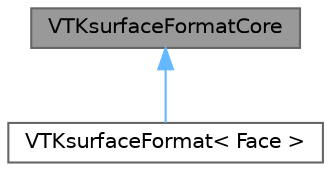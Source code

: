 digraph "VTKsurfaceFormatCore"
{
 // LATEX_PDF_SIZE
  bgcolor="transparent";
  edge [fontname=Helvetica,fontsize=10,labelfontname=Helvetica,labelfontsize=10];
  node [fontname=Helvetica,fontsize=10,shape=box,height=0.2,width=0.4];
  Node1 [id="Node000001",label="VTKsurfaceFormatCore",height=0.2,width=0.4,color="gray40", fillcolor="grey60", style="filled", fontcolor="black",tooltip="Internal class used by the VTKsurfaceFormat Format is LEGACY_ASCII."];
  Node1 -> Node2 [id="edge1_Node000001_Node000002",dir="back",color="steelblue1",style="solid",tooltip=" "];
  Node2 [id="Node000002",label="VTKsurfaceFormat\< Face \>",height=0.2,width=0.4,color="gray40", fillcolor="white", style="filled",URL="$classFoam_1_1fileFormats_1_1VTKsurfaceFormat.html",tooltip="Read/write VTK legacy format (ASCII) for surfaces."];
}
